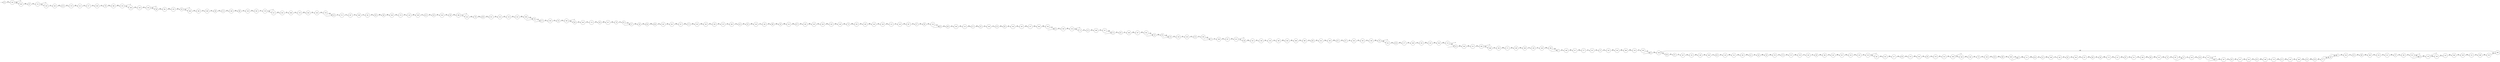 digraph
{
  vcsn_context = "lat<letterset<char_letters(abc)>, letterset<char_letters(abc)>>, b"
  rankdir = LR
  edge [arrowhead = vee, arrowsize = .6]
  {
    node [shape = point, width = 0]
    I0
    I1
    I2
    I3
    I4
    I5
    I6
    I7
    I8
    I9
    I10
    I11
    I12
    I13
    I14
    I15
    I16
    I17
    I18
    I19
    F25
    F34
    F112
    F113
    F123
    F135
    F150
    F153
    F162
    F173
    F176
    F178
    F188
    F221
    F251
    F263
    F283
    F296
  }
  {
    node [shape = circle, style = rounded, width = 0.5]
    0
    1
    2
    3
    4
    5
    6
    7
    8
    9
    10
    11
    12
    13
    14
    15
    16
    17
    18
    19
    20
    21
    22
    23
    24
    25
    26
    27
    28
    29
    30
    31
    32
    33
    34
    35
    36
    37
    38
    39
    40
    41
    42
    43
    44
    45
    46
    47
    48
    49
    50
    51
    52
    53
    54
    55
    56
    57
    58
    59
    60
    61
    62
    63
    64
    65
    66
    67
    68
    69
    70
    71
    72
    73
    74
    75
    76
    77
    78
    79
    80
    81
    82
    83
    84
    85
    86
    87
    88
    89
    90
    91
    92
    93
    94
    95
    96
    97
    98
    99
    100
    101
    102
    103
    104
    105
    106
    107
    108
    109
    110
    111
    112
    113
    114
    115
    116
    117
    118
    119
    120
    121
    122
    123
    124
    125
    126
    127
    128
    129
    130
    131
    132
    133
    134
    135
    136
    137
    138
    139
    140
    141
    142
    143
    144
    145
    146
    147
    148
    149
    150
    151
    152
    153
    154
    155
    156
    157
    158
    159
    160
    161
    162
    163
    164
    165
    166
    167
    168
    169
    170
    171
    172
    173
    174
    175
    176
    177
    178
    179
    180
    181
    182
    183
    184
    185
    186
    187
    188
    189
    190
    191
    192
    193
    194
    195
    196
    197
    198
    199
    200
    201
    202
    203
    204
    205
    206
    207
    208
    209
    210
    211
    212
    213
    214
    215
    216
    217
    218
    219
    220
    221
    222
    223
    224
    225
    226
    227
    228
    229
    230
    231
    232
    233
    234
    235
    236
    237
    238
    239
    240
    241
    242
    243
    244
    245
    246
    247
    248
    249
    250
    251
    252
    253
    254
    255
    256
    257
    258
    259
    260
    261
    262
    263
    264
    265
    266
    267
    268
    269
    270
    271
    272
    273
    274
    275
    276
    277
    278
    279
    280
    281
    282
    283
    284
    285
    286
    287
    288
    289
    290
    291
    292
    293
    294
    295
    296
    297
    298
    299
  }
  I0 -> 0
  I1 -> 1
  I2 -> 2
  I3 -> 3
  I4 -> 4
  I5 -> 5
  I6 -> 6
  I7 -> 7
  I8 -> 8
  I9 -> 9
  I10 -> 10
  I11 -> 11
  I12 -> 12
  I13 -> 13
  I14 -> 14
  I15 -> 15
  I16 -> 16
  I17 -> 17
  I18 -> 18
  I19 -> 19
  0 -> 162 [label = "c|b"]
  1 -> 224 [label = "c|b"]
  2 -> 106 [label = "c|c"]
  3 -> 197 [label = "a|b"]
  4 -> 111 [label = "b|b"]
  5 -> 248 [label = "a|c"]
  6 -> 238 [label = "b|a"]
  7 -> 180 [label = "a|c"]
  8 -> 178 [label = "b|b"]
  9 -> 66 [label = "a|a"]
  10 -> 194 [label = "a|b"]
  11 -> 218 [label = "c|c"]
  12 -> 228 [label = "b|c"]
  13 -> 62 [label = "b|c"]
  14 -> 12 [label = "c|c"]
  15 -> 91 [label = "b|b"]
  16 -> 129 [label = "c|b"]
  17 -> 28 [label = "b|a"]
  18 -> 1 [label = "c|b"]
  19 -> 271 [label = "c|c"]
  20 -> 85 [label = "b|a"]
  21 -> 55 [label = "a|b"]
  22 -> 166 [label = "b|a"]
  23 -> 208 [label = "a|a"]
  24 -> 270 [label = "a|b"]
  25 -> F25
  25 -> 252 [label = "a|b"]
  26 -> 243 [label = "b|c"]
  27 -> 82 [label = "b|c"]
  28 -> 84 [label = "c|b"]
  29 -> 77 [label = "b|c"]
  30 -> 29 [label = "b|b"]
  31 -> 249 [label = "c|b"]
  32 -> 230 [label = "c|c"]
  33 -> 213 [label = "b|b"]
  34 -> F34
  34 -> 269 [label = "a|a"]
  35 -> 98 [label = "a|a"]
  36 -> 177 [label = "a|b"]
  37 -> 185 [label = "a|c"]
  38 -> 257 [label = "a|b"]
  39 -> 173 [label = "a|c"]
  40 -> 184 [label = "a|b"]
  41 -> 44 [label = "a|c"]
  42 -> 26 [label = "b|c"]
  43 -> 170 [label = "c|b"]
  44 -> 24 [label = "b|b"]
  45 -> 53 [label = "b|c"]
  46 -> 242 [label = "b|b"]
  47 -> 182 [label = "a|c"]
  48 -> 240 [label = "a|b"]
  49 -> 31 [label = "c|b"]
  50 -> 48 [label = "b|b"]
  51 -> 187 [label = "c|c"]
  52 -> 145 [label = "b|a"]
  53 -> 134 [label = "a|b"]
  54 -> 283 [label = "a|a"]
  55 -> 239 [label = "c|a"]
  56 -> 296 [label = "b|a"]
  57 -> 233 [label = "a|c"]
  58 -> 281 [label = "b|a"]
  59 -> 89 [label = "b|b"]
  60 -> 94 [label = "a|c"]
  61 -> 17 [label = "c|a"]
  62 -> 196 [label = "c|c"]
  63 -> 279 [label = "c|a"]
  64 -> 22 [label = "a|c"]
  65 -> 118 [label = "a|c"]
  66 -> 256 [label = "c|a"]
  67 -> 165 [label = "b|c"]
  68 -> 231 [label = "c|b"]
  69 -> 274 [label = "a|a"]
  70 -> 272 [label = "c|b"]
  71 -> 23 [label = "a|c"]
  72 -> 253 [label = "b|a"]
  73 -> 138 [label = "a|c"]
  74 -> 267 [label = "a|c"]
  75 -> 255 [label = "b|b"]
  76 -> 268 [label = "b|a"]
  77 -> 18 [label = "b|c"]
  78 -> 61 [label = "c|c"]
  79 -> 68 [label = "b|a"]
  80 -> 241 [label = "c|b"]
  81 -> 47 [label = "c|b"]
  82 -> 124 [label = "c|b"]
  83 -> 198 [label = "a|b"]
  84 -> 86 [label = "b|b"]
  85 -> 104 [label = "a|c"]
  86 -> 191 [label = "c|a"]
  87 -> 112 [label = "b|c"]
  88 -> 101 [label = "b|b"]
  89 -> 280 [label = "a|a"]
  90 -> 51 [label = "b|c"]
  91 -> 16 [label = "a|b"]
  92 -> 164 [label = "c|a"]
  93 -> 203 [label = "c|a"]
  94 -> 172 [label = "b|b"]
  95 -> 107 [label = "b|c"]
  96 -> 159 [label = "c|a"]
  97 -> 211 [label = "c|a"]
  98 -> 265 [label = "b|a"]
  99 -> 33 [label = "b|a"]
  100 -> 278 [label = "a|a"]
  101 -> 74 [label = "a|a"]
  102 -> 226 [label = "b|c"]
  103 -> 229 [label = "b|c"]
  104 -> 105 [label = "c|b"]
  105 -> 137 [label = "a|b"]
  106 -> 207 [label = "b|c"]
  107 -> 254 [label = "a|a"]
  108 -> 81 [label = "b|b"]
  109 -> 42 [label = "c|c"]
  110 -> 142 [label = "b|c"]
  111 -> 64 [label = "b|b"]
  112 -> F112
  112 -> 120 [label = "a|c"]
  113 -> F113
  113 -> 10 [label = "a|b"]
  114 -> 21 [label = "b|a"]
  115 -> 143 [label = "c|c"]
  116 -> 109 [label = "a|b"]
  117 -> 69 [label = "a|a"]
  118 -> 131 [label = "b|b"]
  119 -> 250 [label = "c|c"]
  120 -> 245 [label = "c|c"]
  121 -> 127 [label = "c|a"]
  122 -> 289 [label = "c|a"]
  123 -> F123
  123 -> 291 [label = "b|c"]
  124 -> 9 [label = "c|c"]
  125 -> 264 [label = "b|b"]
  126 -> 199 [label = "c|a"]
  127 -> 258 [label = "c|a"]
  128 -> 150 [label = "a|a"]
  129 -> 219 [label = "a|c"]
  130 -> 125 [label = "b|c"]
  131 -> 205 [label = "a|a"]
  132 -> 136 [label = "a|b"]
  133 -> 204 [label = "a|b"]
  134 -> 140 [label = "c|c"]
  135 -> F135
  135 -> 160 [label = "a|c"]
  136 -> 246 [label = "a|a"]
  137 -> 284 [label = "b|a"]
  138 -> 59 [label = "c|b"]
  139 -> 146 [label = "c|c"]
  140 -> 99 [label = "c|b"]
  141 -> 79 [label = "a|a"]
  142 -> 295 [label = "b|b"]
  143 -> 287 [label = "c|b"]
  144 -> 158 [label = "c|b"]
  145 -> 186 [label = "a|c"]
  146 -> 294 [label = "b|b"]
  147 -> 97 [label = "a|a"]
  148 -> 126 [label = "b|c"]
  149 -> 25 [label = "b|b"]
  150 -> F150
  150 -> 58 [label = "c|b"]
  151 -> 37 [label = "a|b"]
  152 -> 110 [label = "c|b"]
  153 -> F153
  153 -> 71 [label = "b|c"]
  154 -> 5 [label = "c|c"]
  155 -> 123 [label = "c|a"]
  156 -> 75 [label = "a|a"]
  157 -> 13 [label = "b|b"]
  158 -> 115 [label = "a|a"]
  159 -> 292 [label = "b|a"]
  160 -> 128 [label = "c|b"]
  161 -> 247 [label = "b|b"]
  162 -> F162
  162 -> 282 [label = "b|b"]
  163 -> 171 [label = "b|b"]
  164 -> 237 [label = "b|c"]
  165 -> 103 [label = "b|b"]
  166 -> 183 [label = "c|c"]
  167 -> 261 [label = "a|b"]
  168 -> 139 [label = "c|c"]
  169 -> 235 [label = "c|a"]
  170 -> 121 [label = "a|b"]
  171 -> 190 [label = "a|a"]
  172 -> 147 [label = "b|c"]
  173 -> F173
  173 -> 3 [label = "c|c"]
  174 -> 52 [label = "a|b"]
  175 -> 38 [label = "c|b"]
  176 -> F176
  176 -> 212 [label = "c|b"]
  177 -> 169 [label = "b|c"]
  178 -> F178
  178 -> 130 [label = "b|a"]
  179 -> 200 [label = "a|b"]
  180 -> 217 [label = "a|b"]
  181 -> 50 [label = "c|b"]
  182 -> 195 [label = "c|b"]
  183 -> 92 [label = "a|c"]
  184 -> 161 [label = "c|a"]
  185 -> 251 [label = "c|a"]
  186 -> 30 [label = "b|a"]
  187 -> 132 [label = "a|a"]
  188 -> F188
  188 -> 259 [label = "b|c"]
  189 -> 181 [label = "c|c"]
  190 -> 168 [label = "b|a"]
  191 -> 201 [label = "a|a"]
  192 -> 40 [label = "c|c"]
  193 -> 144 [label = "b|b"]
  194 -> 215 [label = "a|b"]
  195 -> 149 [label = "c|a"]
  196 -> 167 [label = "a|b"]
  197 -> 95 [label = "c|a"]
  198 -> 174 [label = "c|c"]
  199 -> 293 [label = "b|b"]
  200 -> 100 [label = "b|c"]
  201 -> 227 [label = "b|b"]
  202 -> 286 [label = "c|b"]
  203 -> 175 [label = "a|c"]
  204 -> 113 [label = "a|b"]
  205 -> 41 [label = "b|b"]
  206 -> 88 [label = "a|b"]
  207 -> 221 [label = "c|b"]
  208 -> 157 [label = "c|a"]
  209 -> 49 [label = "a|c"]
  210 -> 155 [label = "c|b"]
  211 -> 206 [label = "c|b"]
  212 -> 202 [label = "a|b"]
  213 -> 67 [label = "a|b"]
  214 -> 188 [label = "b|c"]
  215 -> 263 [label = "a|a"]
  216 -> 298 [label = "b|b"]
  217 -> 277 [label = "b|a"]
  218 -> 39 [label = "c|b"]
  219 -> 32 [label = "a|c"]
  220 -> 156 [label = "b|a"]
  221 -> F221
  221 -> 46 [label = "c|c"]
  222 -> 57 [label = "a|c"]
  223 -> 151 [label = "c|a"]
  224 -> 35 [label = "c|c"]
  225 -> 34 [label = "a|b"]
  226 -> 275 [label = "b|c"]
  227 -> 72 [label = "a|b"]
  228 -> 54 [label = "c|a"]
  229 -> 220 [label = "a|b"]
  230 -> 2 [label = "b|c"]
  231 -> 152 [label = "c|b"]
  232 -> 117 [label = "b|a"]
  233 -> 234 [label = "a|b"]
  234 -> 299 [label = "a|b"]
  235 -> 133 [label = "b|b"]
  236 -> 122 [label = "b|b"]
  237 -> 60 [label = "a|b"]
  238 -> 90 [label = "b|a"]
  239 -> 20 [label = "c|c"]
  240 -> 273 [label = "a|a"]
  241 -> 108 [label = "b|a"]
  242 -> 148 [label = "b|c"]
  243 -> 56 [label = "c|b"]
  244 -> 73 [label = "b|c"]
  245 -> 43 [label = "a|b"]
  246 -> 65 [label = "c|c"]
  247 -> 210 [label = "b|a"]
  248 -> 153 [label = "a|b"]
  249 -> 96 [label = "b|a"]
  250 -> 6 [label = "c|a"]
  251 -> F251
  251 -> 8 [label = "c|b"]
  252 -> 36 [label = "a|a"]
  253 -> 102 [label = "b|a"]
  254 -> 83 [label = "b|c"]
  255 -> 193 [label = "b|c"]
  256 -> 114 [label = "c|b"]
  257 -> 78 [label = "a|a"]
  258 -> 76 [label = "c|a"]
  259 -> 244 [label = "a|b"]
  260 -> 209 [label = "c|a"]
  261 -> 15 [label = "b|c"]
  262 -> 63 [label = "b|c"]
  263 -> F263
  263 -> 288 [label = "b|c"]
  264 -> 236 [label = "b|c"]
  265 -> 223 [label = "b|c"]
  266 -> 290 [label = "b|c"]
  267 -> 11 [label = "a|c"]
  268 -> 135 [label = "b|b"]
  269 -> 260 [label = "c|b"]
  270 -> 70 [label = "c|a"]
  271 -> 297 [label = "c|c"]
  272 -> 276 [label = "a|b"]
  273 -> 116 [label = "b|c"]
  274 -> 262 [label = "b|b"]
  275 -> 285 [label = "c|a"]
  276 -> 192 [label = "c|c"]
  277 -> 222 [label = "c|c"]
  278 -> 19 [label = "a|a"]
  279 -> 214 [label = "b|c"]
  280 -> 4 [label = "c|a"]
  281 -> 225 [label = "b|b"]
  282 -> 87 [label = "b|b"]
  283 -> F283
  283 -> 93 [label = "b|c"]
  284 -> 154 [label = "b|b"]
  285 -> 45 [label = "c|a"]
  286 -> 179 [label = "c|a"]
  287 -> 27 [label = "c|a"]
  288 -> 163 [label = "a|c"]
  289 -> 216 [label = "a|b"]
  290 -> 80 [label = "c|a"]
  291 -> 232 [label = "a|a"]
  292 -> 176 [label = "c|c"]
  293 -> 266 [label = "a|b"]
  294 -> 7 [label = "a|b"]
  295 -> 14 [label = "a|a"]
  296 -> F296
  296 -> 141 [label = "c|c"]
  297 -> 189 [label = "c|a"]
  298 -> 238 [label = "a|b"]
  299 -> 119 [label = "b|b"]
}
